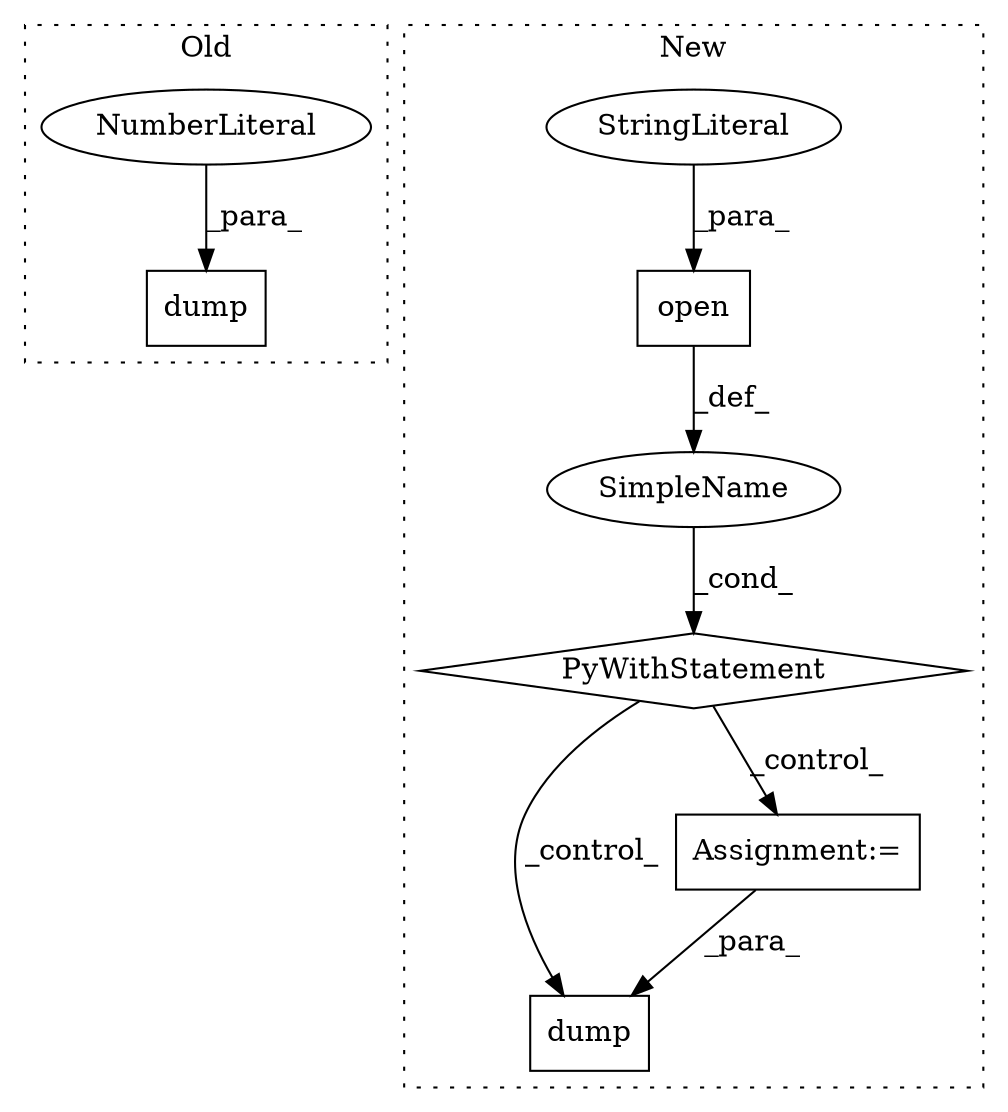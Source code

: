 digraph G {
subgraph cluster0 {
1 [label="dump" a="32" s="3462,3490" l="5,1" shape="box"];
5 [label="NumberLiteral" a="34" s="3489" l="1" shape="ellipse"];
label = "Old";
style="dotted";
}
subgraph cluster1 {
2 [label="open" a="32" s="3435,3453" l="5,1" shape="box"];
3 [label="StringLiteral" a="45" s="3449" l="4" shape="ellipse"];
4 [label="dump" a="32" s="3495,3517" l="5,1" shape="box"];
6 [label="SimpleName" a="42" s="" l="" shape="ellipse"];
7 [label="PyWithStatement" a="104" s="3425,3454" l="10,2" shape="diamond"];
8 [label="Assignment:=" a="7" s="3476" l="4" shape="box"];
label = "New";
style="dotted";
}
2 -> 6 [label="_def_"];
3 -> 2 [label="_para_"];
5 -> 1 [label="_para_"];
6 -> 7 [label="_cond_"];
7 -> 8 [label="_control_"];
7 -> 4 [label="_control_"];
8 -> 4 [label="_para_"];
}
